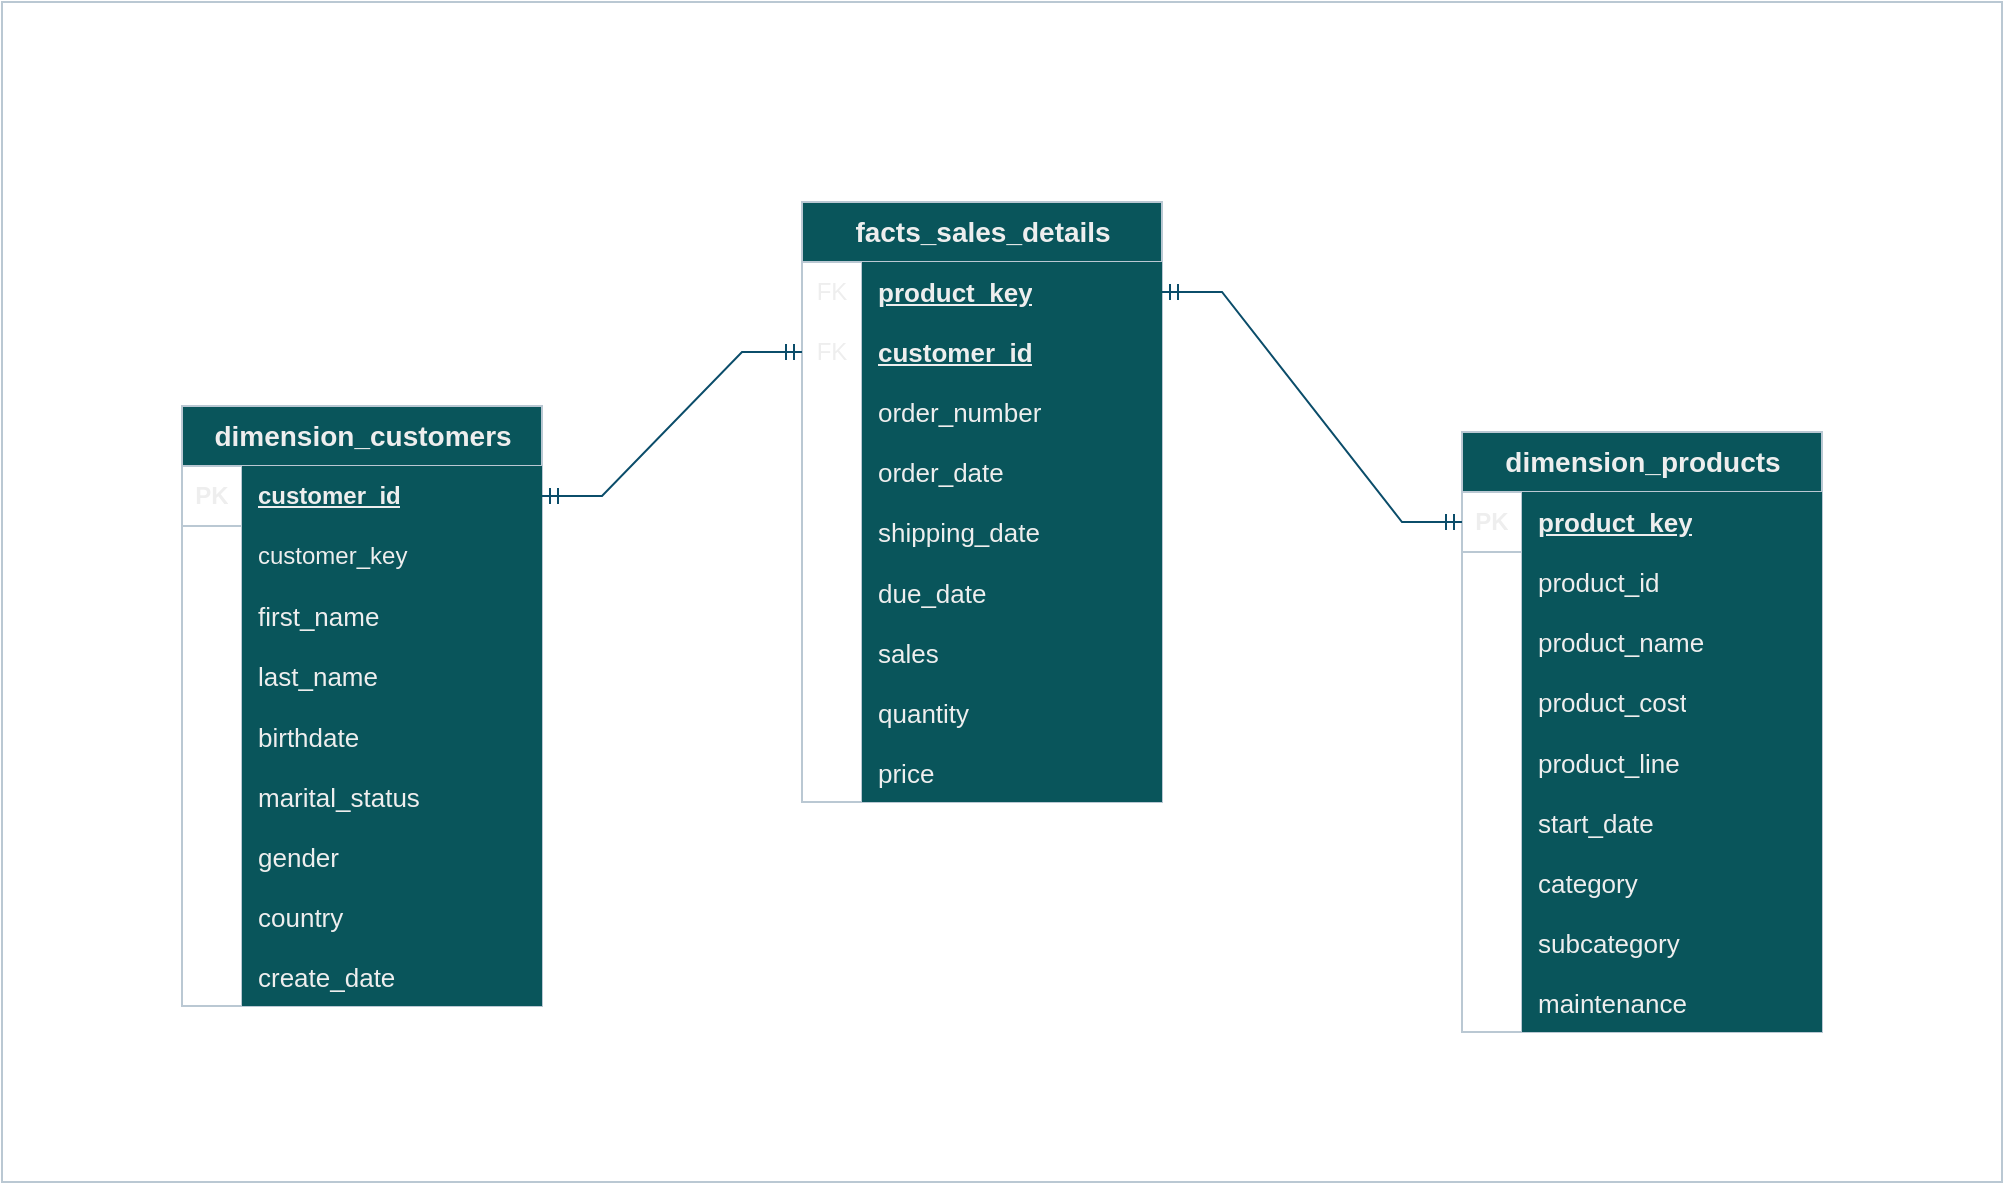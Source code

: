 <mxfile version="27.1.4">
  <diagram name="Page-1" id="4HkU_K3r0KhuJFxGSzc-">
    <mxGraphModel dx="1042" dy="581" grid="1" gridSize="10" guides="1" tooltips="1" connect="1" arrows="0" fold="1" page="1" pageScale="1" pageWidth="1100" pageHeight="850" background="none" math="0" shadow="0">
      <root>
        <mxCell id="0" />
        <mxCell id="1" parent="0" />
        <mxCell id="iy0nCuyqZywZ1O9xMpbg-2" value="&lt;font style=&quot;font-size: 14px;&quot;&gt;dimension_customers&lt;/font&gt;" style="shape=table;startSize=30;container=1;collapsible=1;childLayout=tableLayout;fixedRows=1;rowLines=0;fontStyle=1;align=center;resizeLast=1;html=1;fillColor=#09555B;labelBackgroundColor=none;strokeColor=#BAC8D3;fontColor=#EEEEEE;" parent="1" vertex="1">
          <mxGeometry x="90" y="262" width="180" height="300" as="geometry" />
        </mxCell>
        <mxCell id="iy0nCuyqZywZ1O9xMpbg-3" value="" style="shape=tableRow;horizontal=0;startSize=0;swimlaneHead=0;swimlaneBody=0;fillColor=none;collapsible=0;dropTarget=0;points=[[0,0.5],[1,0.5]];portConstraint=eastwest;top=0;left=0;right=0;bottom=1;labelBackgroundColor=none;strokeColor=#BAC8D3;fontColor=#EEEEEE;" parent="iy0nCuyqZywZ1O9xMpbg-2" vertex="1">
          <mxGeometry y="30" width="180" height="30" as="geometry" />
        </mxCell>
        <mxCell id="iy0nCuyqZywZ1O9xMpbg-4" value="PK" style="shape=partialRectangle;connectable=0;fillColor=none;top=0;left=0;bottom=0;right=0;fontStyle=1;overflow=hidden;whiteSpace=wrap;html=1;labelBackgroundColor=none;strokeColor=#BAC8D3;fontColor=#EEEEEE;" parent="iy0nCuyqZywZ1O9xMpbg-3" vertex="1">
          <mxGeometry width="30" height="30" as="geometry">
            <mxRectangle width="30" height="30" as="alternateBounds" />
          </mxGeometry>
        </mxCell>
        <mxCell id="iy0nCuyqZywZ1O9xMpbg-5" value="customer_id" style="shape=partialRectangle;connectable=0;fillColor=#09555B;top=0;left=0;bottom=0;right=0;align=left;spacingLeft=6;fontStyle=5;overflow=hidden;whiteSpace=wrap;html=1;labelBackgroundColor=none;strokeColor=#BAC8D3;fontColor=#EEEEEE;" parent="iy0nCuyqZywZ1O9xMpbg-3" vertex="1">
          <mxGeometry x="30" width="150" height="30" as="geometry">
            <mxRectangle width="150" height="30" as="alternateBounds" />
          </mxGeometry>
        </mxCell>
        <mxCell id="iy0nCuyqZywZ1O9xMpbg-6" value="" style="shape=tableRow;horizontal=0;startSize=0;swimlaneHead=0;swimlaneBody=0;fillColor=none;collapsible=0;dropTarget=0;points=[[0,0.5],[1,0.5]];portConstraint=eastwest;top=0;left=0;right=0;bottom=0;labelBackgroundColor=none;strokeColor=#BAC8D3;fontColor=#EEEEEE;" parent="iy0nCuyqZywZ1O9xMpbg-2" vertex="1">
          <mxGeometry y="60" width="180" height="30" as="geometry" />
        </mxCell>
        <mxCell id="iy0nCuyqZywZ1O9xMpbg-7" value="" style="shape=partialRectangle;connectable=0;fillColor=none;top=0;left=0;bottom=0;right=0;editable=1;overflow=hidden;whiteSpace=wrap;html=1;labelBackgroundColor=none;strokeColor=#BAC8D3;fontColor=#EEEEEE;" parent="iy0nCuyqZywZ1O9xMpbg-6" vertex="1">
          <mxGeometry width="30" height="30" as="geometry">
            <mxRectangle width="30" height="30" as="alternateBounds" />
          </mxGeometry>
        </mxCell>
        <mxCell id="iy0nCuyqZywZ1O9xMpbg-8" value="customer_key" style="shape=partialRectangle;connectable=0;fillColor=#09555B;top=0;left=0;bottom=0;right=0;align=left;spacingLeft=6;overflow=hidden;whiteSpace=wrap;html=1;labelBackgroundColor=none;strokeColor=#BAC8D3;fontColor=#EEEEEE;" parent="iy0nCuyqZywZ1O9xMpbg-6" vertex="1">
          <mxGeometry x="30" width="150" height="30" as="geometry">
            <mxRectangle width="150" height="30" as="alternateBounds" />
          </mxGeometry>
        </mxCell>
        <mxCell id="iy0nCuyqZywZ1O9xMpbg-9" value="" style="shape=tableRow;horizontal=0;startSize=0;swimlaneHead=0;swimlaneBody=0;fillColor=none;collapsible=0;dropTarget=0;points=[[0,0.5],[1,0.5]];portConstraint=eastwest;top=0;left=0;right=0;bottom=0;labelBackgroundColor=none;strokeColor=#BAC8D3;fontColor=#EEEEEE;" parent="iy0nCuyqZywZ1O9xMpbg-2" vertex="1">
          <mxGeometry y="90" width="180" height="30" as="geometry" />
        </mxCell>
        <mxCell id="iy0nCuyqZywZ1O9xMpbg-10" value="" style="shape=partialRectangle;connectable=0;fillColor=none;top=0;left=0;bottom=0;right=0;editable=1;overflow=hidden;whiteSpace=wrap;html=1;labelBackgroundColor=none;strokeColor=#BAC8D3;fontColor=#EEEEEE;" parent="iy0nCuyqZywZ1O9xMpbg-9" vertex="1">
          <mxGeometry width="30" height="30" as="geometry">
            <mxRectangle width="30" height="30" as="alternateBounds" />
          </mxGeometry>
        </mxCell>
        <mxCell id="iy0nCuyqZywZ1O9xMpbg-11" value="&lt;font style=&quot;font-size: 13px;&quot;&gt;first_name&lt;/font&gt;" style="shape=partialRectangle;connectable=0;fillColor=#09555B;top=0;left=0;bottom=0;right=0;align=left;spacingLeft=6;overflow=hidden;whiteSpace=wrap;html=1;labelBackgroundColor=none;strokeColor=#BAC8D3;fontColor=#EEEEEE;" parent="iy0nCuyqZywZ1O9xMpbg-9" vertex="1">
          <mxGeometry x="30" width="150" height="30" as="geometry">
            <mxRectangle width="150" height="30" as="alternateBounds" />
          </mxGeometry>
        </mxCell>
        <mxCell id="iy0nCuyqZywZ1O9xMpbg-12" value="" style="shape=tableRow;horizontal=0;startSize=0;swimlaneHead=0;swimlaneBody=0;fillColor=none;collapsible=0;dropTarget=0;points=[[0,0.5],[1,0.5]];portConstraint=eastwest;top=0;left=0;right=0;bottom=0;labelBackgroundColor=none;strokeColor=#BAC8D3;fontColor=#EEEEEE;" parent="iy0nCuyqZywZ1O9xMpbg-2" vertex="1">
          <mxGeometry y="120" width="180" height="30" as="geometry" />
        </mxCell>
        <mxCell id="iy0nCuyqZywZ1O9xMpbg-13" value="" style="shape=partialRectangle;connectable=0;fillColor=none;top=0;left=0;bottom=0;right=0;editable=1;overflow=hidden;whiteSpace=wrap;html=1;labelBackgroundColor=none;strokeColor=#BAC8D3;fontColor=#EEEEEE;" parent="iy0nCuyqZywZ1O9xMpbg-12" vertex="1">
          <mxGeometry width="30" height="30" as="geometry">
            <mxRectangle width="30" height="30" as="alternateBounds" />
          </mxGeometry>
        </mxCell>
        <mxCell id="iy0nCuyqZywZ1O9xMpbg-14" value="&lt;font style=&quot;font-size: 13px;&quot;&gt;last_name&lt;/font&gt;" style="shape=partialRectangle;connectable=0;fillColor=#09555B;top=0;left=0;bottom=0;right=0;align=left;spacingLeft=6;overflow=hidden;whiteSpace=wrap;html=1;labelBackgroundColor=none;strokeColor=#BAC8D3;fontColor=#EEEEEE;" parent="iy0nCuyqZywZ1O9xMpbg-12" vertex="1">
          <mxGeometry x="30" width="150" height="30" as="geometry">
            <mxRectangle width="150" height="30" as="alternateBounds" />
          </mxGeometry>
        </mxCell>
        <mxCell id="iy0nCuyqZywZ1O9xMpbg-47" value="" style="shape=tableRow;horizontal=0;startSize=0;swimlaneHead=0;swimlaneBody=0;fillColor=none;collapsible=0;dropTarget=0;points=[[0,0.5],[1,0.5]];portConstraint=eastwest;top=0;left=0;right=0;bottom=0;labelBackgroundColor=none;strokeColor=#BAC8D3;fontColor=#EEEEEE;" parent="iy0nCuyqZywZ1O9xMpbg-2" vertex="1">
          <mxGeometry y="150" width="180" height="30" as="geometry" />
        </mxCell>
        <mxCell id="iy0nCuyqZywZ1O9xMpbg-48" value="" style="shape=partialRectangle;connectable=0;fillColor=none;top=0;left=0;bottom=0;right=0;editable=1;overflow=hidden;labelBackgroundColor=none;strokeColor=#BAC8D3;fontColor=#EEEEEE;" parent="iy0nCuyqZywZ1O9xMpbg-47" vertex="1">
          <mxGeometry width="30" height="30" as="geometry">
            <mxRectangle width="30" height="30" as="alternateBounds" />
          </mxGeometry>
        </mxCell>
        <mxCell id="iy0nCuyqZywZ1O9xMpbg-49" value="birthdate" style="shape=partialRectangle;connectable=0;fillColor=#09555B;top=0;left=0;bottom=0;right=0;align=left;spacingLeft=6;overflow=hidden;fontSize=13;labelBackgroundColor=none;strokeColor=#BAC8D3;fontColor=#EEEEEE;" parent="iy0nCuyqZywZ1O9xMpbg-47" vertex="1">
          <mxGeometry x="30" width="150" height="30" as="geometry">
            <mxRectangle width="150" height="30" as="alternateBounds" />
          </mxGeometry>
        </mxCell>
        <mxCell id="iy0nCuyqZywZ1O9xMpbg-50" value="" style="shape=tableRow;horizontal=0;startSize=0;swimlaneHead=0;swimlaneBody=0;fillColor=none;collapsible=0;dropTarget=0;points=[[0,0.5],[1,0.5]];portConstraint=eastwest;top=0;left=0;right=0;bottom=0;labelBackgroundColor=none;strokeColor=#BAC8D3;fontColor=#EEEEEE;" parent="iy0nCuyqZywZ1O9xMpbg-2" vertex="1">
          <mxGeometry y="180" width="180" height="30" as="geometry" />
        </mxCell>
        <mxCell id="iy0nCuyqZywZ1O9xMpbg-51" value="" style="shape=partialRectangle;connectable=0;fillColor=none;top=0;left=0;bottom=0;right=0;editable=1;overflow=hidden;labelBackgroundColor=none;strokeColor=#BAC8D3;fontColor=#EEEEEE;" parent="iy0nCuyqZywZ1O9xMpbg-50" vertex="1">
          <mxGeometry width="30" height="30" as="geometry">
            <mxRectangle width="30" height="30" as="alternateBounds" />
          </mxGeometry>
        </mxCell>
        <mxCell id="iy0nCuyqZywZ1O9xMpbg-52" value="marital_status" style="shape=partialRectangle;connectable=0;fillColor=#09555B;top=0;left=0;bottom=0;right=0;align=left;spacingLeft=6;overflow=hidden;fontSize=13;labelBackgroundColor=none;strokeColor=#BAC8D3;fontColor=#EEEEEE;" parent="iy0nCuyqZywZ1O9xMpbg-50" vertex="1">
          <mxGeometry x="30" width="150" height="30" as="geometry">
            <mxRectangle width="150" height="30" as="alternateBounds" />
          </mxGeometry>
        </mxCell>
        <mxCell id="iy0nCuyqZywZ1O9xMpbg-53" value="" style="shape=tableRow;horizontal=0;startSize=0;swimlaneHead=0;swimlaneBody=0;fillColor=none;collapsible=0;dropTarget=0;points=[[0,0.5],[1,0.5]];portConstraint=eastwest;top=0;left=0;right=0;bottom=0;labelBackgroundColor=none;strokeColor=#BAC8D3;fontColor=#EEEEEE;" parent="iy0nCuyqZywZ1O9xMpbg-2" vertex="1">
          <mxGeometry y="210" width="180" height="30" as="geometry" />
        </mxCell>
        <mxCell id="iy0nCuyqZywZ1O9xMpbg-54" value="" style="shape=partialRectangle;connectable=0;fillColor=none;top=0;left=0;bottom=0;right=0;editable=1;overflow=hidden;labelBackgroundColor=none;strokeColor=#BAC8D3;fontColor=#EEEEEE;" parent="iy0nCuyqZywZ1O9xMpbg-53" vertex="1">
          <mxGeometry width="30" height="30" as="geometry">
            <mxRectangle width="30" height="30" as="alternateBounds" />
          </mxGeometry>
        </mxCell>
        <mxCell id="iy0nCuyqZywZ1O9xMpbg-55" value="gender" style="shape=partialRectangle;connectable=0;fillColor=#09555B;top=0;left=0;bottom=0;right=0;align=left;spacingLeft=6;overflow=hidden;fontSize=13;labelBackgroundColor=none;strokeColor=#BAC8D3;fontColor=#EEEEEE;" parent="iy0nCuyqZywZ1O9xMpbg-53" vertex="1">
          <mxGeometry x="30" width="150" height="30" as="geometry">
            <mxRectangle width="150" height="30" as="alternateBounds" />
          </mxGeometry>
        </mxCell>
        <mxCell id="iy0nCuyqZywZ1O9xMpbg-56" value="" style="shape=tableRow;horizontal=0;startSize=0;swimlaneHead=0;swimlaneBody=0;fillColor=none;collapsible=0;dropTarget=0;points=[[0,0.5],[1,0.5]];portConstraint=eastwest;top=0;left=0;right=0;bottom=0;labelBackgroundColor=none;strokeColor=#BAC8D3;fontColor=#EEEEEE;" parent="iy0nCuyqZywZ1O9xMpbg-2" vertex="1">
          <mxGeometry y="240" width="180" height="30" as="geometry" />
        </mxCell>
        <mxCell id="iy0nCuyqZywZ1O9xMpbg-57" value="" style="shape=partialRectangle;connectable=0;fillColor=none;top=0;left=0;bottom=0;right=0;editable=1;overflow=hidden;labelBackgroundColor=none;strokeColor=#BAC8D3;fontColor=#EEEEEE;" parent="iy0nCuyqZywZ1O9xMpbg-56" vertex="1">
          <mxGeometry width="30" height="30" as="geometry">
            <mxRectangle width="30" height="30" as="alternateBounds" />
          </mxGeometry>
        </mxCell>
        <mxCell id="iy0nCuyqZywZ1O9xMpbg-58" value="country" style="shape=partialRectangle;connectable=0;fillColor=#09555B;top=0;left=0;bottom=0;right=0;align=left;spacingLeft=6;overflow=hidden;fontSize=13;labelBackgroundColor=none;strokeColor=#BAC8D3;fontColor=#EEEEEE;" parent="iy0nCuyqZywZ1O9xMpbg-56" vertex="1">
          <mxGeometry x="30" width="150" height="30" as="geometry">
            <mxRectangle width="150" height="30" as="alternateBounds" />
          </mxGeometry>
        </mxCell>
        <mxCell id="iy0nCuyqZywZ1O9xMpbg-59" value="" style="shape=tableRow;horizontal=0;startSize=0;swimlaneHead=0;swimlaneBody=0;fillColor=none;collapsible=0;dropTarget=0;points=[[0,0.5],[1,0.5]];portConstraint=eastwest;top=0;left=0;right=0;bottom=0;labelBackgroundColor=none;strokeColor=#BAC8D3;fontColor=#EEEEEE;" parent="iy0nCuyqZywZ1O9xMpbg-2" vertex="1">
          <mxGeometry y="270" width="180" height="30" as="geometry" />
        </mxCell>
        <mxCell id="iy0nCuyqZywZ1O9xMpbg-60" value="" style="shape=partialRectangle;connectable=0;fillColor=none;top=0;left=0;bottom=0;right=0;editable=1;overflow=hidden;labelBackgroundColor=none;strokeColor=#BAC8D3;fontColor=#EEEEEE;" parent="iy0nCuyqZywZ1O9xMpbg-59" vertex="1">
          <mxGeometry width="30" height="30" as="geometry">
            <mxRectangle width="30" height="30" as="alternateBounds" />
          </mxGeometry>
        </mxCell>
        <mxCell id="iy0nCuyqZywZ1O9xMpbg-61" value="create_date" style="shape=partialRectangle;connectable=0;fillColor=#09555B;top=0;left=0;bottom=0;right=0;align=left;spacingLeft=6;overflow=hidden;fontSize=13;labelBackgroundColor=none;strokeColor=#BAC8D3;fontColor=#EEEEEE;" parent="iy0nCuyqZywZ1O9xMpbg-59" vertex="1">
          <mxGeometry x="30" width="150" height="30" as="geometry">
            <mxRectangle width="150" height="30" as="alternateBounds" />
          </mxGeometry>
        </mxCell>
        <mxCell id="iy0nCuyqZywZ1O9xMpbg-15" value="&lt;font style=&quot;font-size: 14px;&quot;&gt;dimension_products&lt;/font&gt;" style="shape=table;startSize=30;container=1;collapsible=1;childLayout=tableLayout;fixedRows=1;rowLines=0;fontStyle=1;align=center;resizeLast=1;html=1;labelBackgroundColor=none;fillColor=#09555B;strokeColor=#BAC8D3;fontColor=#EEEEEE;" parent="1" vertex="1">
          <mxGeometry x="730" y="275" width="180" height="300" as="geometry" />
        </mxCell>
        <mxCell id="iy0nCuyqZywZ1O9xMpbg-16" value="" style="shape=tableRow;horizontal=0;startSize=0;swimlaneHead=0;swimlaneBody=0;fillColor=none;collapsible=0;dropTarget=0;points=[[0,0.5],[1,0.5]];portConstraint=eastwest;top=0;left=0;right=0;bottom=1;labelBackgroundColor=none;strokeColor=#BAC8D3;fontColor=#EEEEEE;" parent="iy0nCuyqZywZ1O9xMpbg-15" vertex="1">
          <mxGeometry y="30" width="180" height="30" as="geometry" />
        </mxCell>
        <mxCell id="iy0nCuyqZywZ1O9xMpbg-17" value="PK" style="shape=partialRectangle;connectable=0;fillColor=none;top=0;left=0;bottom=0;right=0;fontStyle=1;overflow=hidden;whiteSpace=wrap;html=1;labelBackgroundColor=none;strokeColor=#BAC8D3;fontColor=#EEEEEE;" parent="iy0nCuyqZywZ1O9xMpbg-16" vertex="1">
          <mxGeometry width="30" height="30" as="geometry">
            <mxRectangle width="30" height="30" as="alternateBounds" />
          </mxGeometry>
        </mxCell>
        <mxCell id="iy0nCuyqZywZ1O9xMpbg-18" value="&lt;font style=&quot;font-size: 13px;&quot;&gt;product_key&lt;/font&gt;" style="shape=partialRectangle;connectable=0;fillColor=#09555B;top=0;left=0;bottom=0;right=0;align=left;spacingLeft=6;fontStyle=5;overflow=hidden;whiteSpace=wrap;html=1;labelBackgroundColor=none;strokeColor=#BAC8D3;fontColor=#EEEEEE;" parent="iy0nCuyqZywZ1O9xMpbg-16" vertex="1">
          <mxGeometry x="30" width="150" height="30" as="geometry">
            <mxRectangle width="150" height="30" as="alternateBounds" />
          </mxGeometry>
        </mxCell>
        <mxCell id="iy0nCuyqZywZ1O9xMpbg-19" value="" style="shape=tableRow;horizontal=0;startSize=0;swimlaneHead=0;swimlaneBody=0;fillColor=none;collapsible=0;dropTarget=0;points=[[0,0.5],[1,0.5]];portConstraint=eastwest;top=0;left=0;right=0;bottom=0;labelBackgroundColor=none;strokeColor=#BAC8D3;fontColor=#EEEEEE;" parent="iy0nCuyqZywZ1O9xMpbg-15" vertex="1">
          <mxGeometry y="60" width="180" height="30" as="geometry" />
        </mxCell>
        <mxCell id="iy0nCuyqZywZ1O9xMpbg-20" value="" style="shape=partialRectangle;connectable=0;fillColor=none;top=0;left=0;bottom=0;right=0;editable=1;overflow=hidden;whiteSpace=wrap;html=1;labelBackgroundColor=none;strokeColor=#BAC8D3;fontColor=#EEEEEE;" parent="iy0nCuyqZywZ1O9xMpbg-19" vertex="1">
          <mxGeometry width="30" height="30" as="geometry">
            <mxRectangle width="30" height="30" as="alternateBounds" />
          </mxGeometry>
        </mxCell>
        <mxCell id="iy0nCuyqZywZ1O9xMpbg-21" value="&lt;font style=&quot;font-size: 13px;&quot;&gt;product_id&lt;/font&gt;" style="shape=partialRectangle;connectable=0;fillColor=#09555B;top=0;left=0;bottom=0;right=0;align=left;spacingLeft=6;overflow=hidden;whiteSpace=wrap;html=1;labelBackgroundColor=none;strokeColor=#BAC8D3;fontColor=#EEEEEE;" parent="iy0nCuyqZywZ1O9xMpbg-19" vertex="1">
          <mxGeometry x="30" width="150" height="30" as="geometry">
            <mxRectangle width="150" height="30" as="alternateBounds" />
          </mxGeometry>
        </mxCell>
        <mxCell id="iy0nCuyqZywZ1O9xMpbg-22" value="" style="shape=tableRow;horizontal=0;startSize=0;swimlaneHead=0;swimlaneBody=0;fillColor=none;collapsible=0;dropTarget=0;points=[[0,0.5],[1,0.5]];portConstraint=eastwest;top=0;left=0;right=0;bottom=0;labelBackgroundColor=none;strokeColor=#BAC8D3;fontColor=#EEEEEE;" parent="iy0nCuyqZywZ1O9xMpbg-15" vertex="1">
          <mxGeometry y="90" width="180" height="30" as="geometry" />
        </mxCell>
        <mxCell id="iy0nCuyqZywZ1O9xMpbg-23" value="" style="shape=partialRectangle;connectable=0;fillColor=none;top=0;left=0;bottom=0;right=0;editable=1;overflow=hidden;whiteSpace=wrap;html=1;labelBackgroundColor=none;strokeColor=#BAC8D3;fontColor=#EEEEEE;" parent="iy0nCuyqZywZ1O9xMpbg-22" vertex="1">
          <mxGeometry width="30" height="30" as="geometry">
            <mxRectangle width="30" height="30" as="alternateBounds" />
          </mxGeometry>
        </mxCell>
        <mxCell id="iy0nCuyqZywZ1O9xMpbg-24" value="&lt;font style=&quot;font-size: 13px;&quot;&gt;product_name&lt;/font&gt;" style="shape=partialRectangle;connectable=0;fillColor=#09555B;top=0;left=0;bottom=0;right=0;align=left;spacingLeft=6;overflow=hidden;whiteSpace=wrap;html=1;labelBackgroundColor=none;strokeColor=#BAC8D3;fontColor=#EEEEEE;" parent="iy0nCuyqZywZ1O9xMpbg-22" vertex="1">
          <mxGeometry x="30" width="150" height="30" as="geometry">
            <mxRectangle width="150" height="30" as="alternateBounds" />
          </mxGeometry>
        </mxCell>
        <mxCell id="iy0nCuyqZywZ1O9xMpbg-25" value="" style="shape=tableRow;horizontal=0;startSize=0;swimlaneHead=0;swimlaneBody=0;fillColor=none;collapsible=0;dropTarget=0;points=[[0,0.5],[1,0.5]];portConstraint=eastwest;top=0;left=0;right=0;bottom=0;labelBackgroundColor=none;strokeColor=#BAC8D3;fontColor=#EEEEEE;" parent="iy0nCuyqZywZ1O9xMpbg-15" vertex="1">
          <mxGeometry y="120" width="180" height="30" as="geometry" />
        </mxCell>
        <mxCell id="iy0nCuyqZywZ1O9xMpbg-26" value="" style="shape=partialRectangle;connectable=0;fillColor=none;top=0;left=0;bottom=0;right=0;editable=1;overflow=hidden;whiteSpace=wrap;html=1;labelBackgroundColor=none;strokeColor=#BAC8D3;fontColor=#EEEEEE;" parent="iy0nCuyqZywZ1O9xMpbg-25" vertex="1">
          <mxGeometry width="30" height="30" as="geometry">
            <mxRectangle width="30" height="30" as="alternateBounds" />
          </mxGeometry>
        </mxCell>
        <mxCell id="iy0nCuyqZywZ1O9xMpbg-27" value="&lt;font style=&quot;font-size: 13px;&quot;&gt;product_cost&lt;/font&gt;" style="shape=partialRectangle;connectable=0;fillColor=#09555B;top=0;left=0;bottom=0;right=0;align=left;spacingLeft=6;overflow=hidden;whiteSpace=wrap;html=1;labelBackgroundColor=none;strokeColor=#BAC8D3;fontColor=#EEEEEE;" parent="iy0nCuyqZywZ1O9xMpbg-25" vertex="1">
          <mxGeometry x="30" width="150" height="30" as="geometry">
            <mxRectangle width="150" height="30" as="alternateBounds" />
          </mxGeometry>
        </mxCell>
        <mxCell id="iy0nCuyqZywZ1O9xMpbg-62" value="" style="shape=tableRow;horizontal=0;startSize=0;swimlaneHead=0;swimlaneBody=0;fillColor=none;collapsible=0;dropTarget=0;points=[[0,0.5],[1,0.5]];portConstraint=eastwest;top=0;left=0;right=0;bottom=0;labelBackgroundColor=none;strokeColor=#BAC8D3;fontColor=#EEEEEE;" parent="iy0nCuyqZywZ1O9xMpbg-15" vertex="1">
          <mxGeometry y="150" width="180" height="30" as="geometry" />
        </mxCell>
        <mxCell id="iy0nCuyqZywZ1O9xMpbg-63" value="" style="shape=partialRectangle;connectable=0;fillColor=none;top=0;left=0;bottom=0;right=0;editable=1;overflow=hidden;labelBackgroundColor=none;strokeColor=#BAC8D3;fontColor=#EEEEEE;" parent="iy0nCuyqZywZ1O9xMpbg-62" vertex="1">
          <mxGeometry width="30" height="30" as="geometry">
            <mxRectangle width="30" height="30" as="alternateBounds" />
          </mxGeometry>
        </mxCell>
        <mxCell id="iy0nCuyqZywZ1O9xMpbg-64" value="product_line" style="shape=partialRectangle;connectable=0;fillColor=#09555B;top=0;left=0;bottom=0;right=0;align=left;spacingLeft=6;overflow=hidden;fontSize=13;labelBackgroundColor=none;strokeColor=#BAC8D3;fontColor=#EEEEEE;" parent="iy0nCuyqZywZ1O9xMpbg-62" vertex="1">
          <mxGeometry x="30" width="150" height="30" as="geometry">
            <mxRectangle width="150" height="30" as="alternateBounds" />
          </mxGeometry>
        </mxCell>
        <mxCell id="iy0nCuyqZywZ1O9xMpbg-65" value="" style="shape=tableRow;horizontal=0;startSize=0;swimlaneHead=0;swimlaneBody=0;fillColor=none;collapsible=0;dropTarget=0;points=[[0,0.5],[1,0.5]];portConstraint=eastwest;top=0;left=0;right=0;bottom=0;labelBackgroundColor=none;strokeColor=#BAC8D3;fontColor=#EEEEEE;" parent="iy0nCuyqZywZ1O9xMpbg-15" vertex="1">
          <mxGeometry y="180" width="180" height="30" as="geometry" />
        </mxCell>
        <mxCell id="iy0nCuyqZywZ1O9xMpbg-66" value="" style="shape=partialRectangle;connectable=0;fillColor=none;top=0;left=0;bottom=0;right=0;editable=1;overflow=hidden;labelBackgroundColor=none;strokeColor=#BAC8D3;fontColor=#EEEEEE;" parent="iy0nCuyqZywZ1O9xMpbg-65" vertex="1">
          <mxGeometry width="30" height="30" as="geometry">
            <mxRectangle width="30" height="30" as="alternateBounds" />
          </mxGeometry>
        </mxCell>
        <mxCell id="iy0nCuyqZywZ1O9xMpbg-67" value="start_date" style="shape=partialRectangle;connectable=0;fillColor=#09555B;top=0;left=0;bottom=0;right=0;align=left;spacingLeft=6;overflow=hidden;fontSize=13;labelBackgroundColor=none;strokeColor=#BAC8D3;fontColor=#EEEEEE;" parent="iy0nCuyqZywZ1O9xMpbg-65" vertex="1">
          <mxGeometry x="30" width="150" height="30" as="geometry">
            <mxRectangle width="150" height="30" as="alternateBounds" />
          </mxGeometry>
        </mxCell>
        <mxCell id="iy0nCuyqZywZ1O9xMpbg-68" value="" style="shape=tableRow;horizontal=0;startSize=0;swimlaneHead=0;swimlaneBody=0;fillColor=none;collapsible=0;dropTarget=0;points=[[0,0.5],[1,0.5]];portConstraint=eastwest;top=0;left=0;right=0;bottom=0;labelBackgroundColor=none;strokeColor=#BAC8D3;fontColor=#EEEEEE;" parent="iy0nCuyqZywZ1O9xMpbg-15" vertex="1">
          <mxGeometry y="210" width="180" height="30" as="geometry" />
        </mxCell>
        <mxCell id="iy0nCuyqZywZ1O9xMpbg-69" value="" style="shape=partialRectangle;connectable=0;fillColor=none;top=0;left=0;bottom=0;right=0;editable=1;overflow=hidden;labelBackgroundColor=none;strokeColor=#BAC8D3;fontColor=#EEEEEE;" parent="iy0nCuyqZywZ1O9xMpbg-68" vertex="1">
          <mxGeometry width="30" height="30" as="geometry">
            <mxRectangle width="30" height="30" as="alternateBounds" />
          </mxGeometry>
        </mxCell>
        <mxCell id="iy0nCuyqZywZ1O9xMpbg-70" value="category" style="shape=partialRectangle;connectable=0;fillColor=#09555B;top=0;left=0;bottom=0;right=0;align=left;spacingLeft=6;overflow=hidden;fontSize=13;labelBackgroundColor=none;strokeColor=#BAC8D3;fontColor=#EEEEEE;" parent="iy0nCuyqZywZ1O9xMpbg-68" vertex="1">
          <mxGeometry x="30" width="150" height="30" as="geometry">
            <mxRectangle width="150" height="30" as="alternateBounds" />
          </mxGeometry>
        </mxCell>
        <mxCell id="iy0nCuyqZywZ1O9xMpbg-71" value="" style="shape=tableRow;horizontal=0;startSize=0;swimlaneHead=0;swimlaneBody=0;fillColor=none;collapsible=0;dropTarget=0;points=[[0,0.5],[1,0.5]];portConstraint=eastwest;top=0;left=0;right=0;bottom=0;labelBackgroundColor=none;strokeColor=#BAC8D3;fontColor=#EEEEEE;" parent="iy0nCuyqZywZ1O9xMpbg-15" vertex="1">
          <mxGeometry y="240" width="180" height="30" as="geometry" />
        </mxCell>
        <mxCell id="iy0nCuyqZywZ1O9xMpbg-72" value="" style="shape=partialRectangle;connectable=0;fillColor=none;top=0;left=0;bottom=0;right=0;editable=1;overflow=hidden;labelBackgroundColor=none;strokeColor=#BAC8D3;fontColor=#EEEEEE;" parent="iy0nCuyqZywZ1O9xMpbg-71" vertex="1">
          <mxGeometry width="30" height="30" as="geometry">
            <mxRectangle width="30" height="30" as="alternateBounds" />
          </mxGeometry>
        </mxCell>
        <mxCell id="iy0nCuyqZywZ1O9xMpbg-73" value="subcategory" style="shape=partialRectangle;connectable=0;fillColor=#09555B;top=0;left=0;bottom=0;right=0;align=left;spacingLeft=6;overflow=hidden;fontSize=13;labelBackgroundColor=none;strokeColor=#BAC8D3;fontColor=#EEEEEE;" parent="iy0nCuyqZywZ1O9xMpbg-71" vertex="1">
          <mxGeometry x="30" width="150" height="30" as="geometry">
            <mxRectangle width="150" height="30" as="alternateBounds" />
          </mxGeometry>
        </mxCell>
        <mxCell id="iy0nCuyqZywZ1O9xMpbg-74" value="" style="shape=tableRow;horizontal=0;startSize=0;swimlaneHead=0;swimlaneBody=0;fillColor=none;collapsible=0;dropTarget=0;points=[[0,0.5],[1,0.5]];portConstraint=eastwest;top=0;left=0;right=0;bottom=0;labelBackgroundColor=none;strokeColor=#BAC8D3;fontColor=#EEEEEE;" parent="iy0nCuyqZywZ1O9xMpbg-15" vertex="1">
          <mxGeometry y="270" width="180" height="30" as="geometry" />
        </mxCell>
        <mxCell id="iy0nCuyqZywZ1O9xMpbg-75" value="" style="shape=partialRectangle;connectable=0;fillColor=none;top=0;left=0;bottom=0;right=0;editable=1;overflow=hidden;labelBackgroundColor=none;strokeColor=#BAC8D3;fontColor=#EEEEEE;" parent="iy0nCuyqZywZ1O9xMpbg-74" vertex="1">
          <mxGeometry width="30" height="30" as="geometry">
            <mxRectangle width="30" height="30" as="alternateBounds" />
          </mxGeometry>
        </mxCell>
        <mxCell id="iy0nCuyqZywZ1O9xMpbg-76" value="maintenance" style="shape=partialRectangle;connectable=0;fillColor=#09555B;top=0;left=0;bottom=0;right=0;align=left;spacingLeft=6;overflow=hidden;fontSize=13;labelBackgroundColor=none;strokeColor=#BAC8D3;fontColor=#EEEEEE;" parent="iy0nCuyqZywZ1O9xMpbg-74" vertex="1">
          <mxGeometry x="30" width="150" height="30" as="geometry">
            <mxRectangle width="150" height="30" as="alternateBounds" />
          </mxGeometry>
        </mxCell>
        <mxCell id="iy0nCuyqZywZ1O9xMpbg-28" value="&lt;font style=&quot;font-size: 14px;&quot;&gt;facts_sales_details&lt;/font&gt;" style="shape=table;startSize=30;container=1;collapsible=1;childLayout=tableLayout;fixedRows=1;rowLines=0;fontStyle=1;align=center;resizeLast=1;html=1;labelBackgroundColor=none;fillColor=#09555B;strokeColor=#BAC8D3;fontColor=#EEEEEE;" parent="1" vertex="1">
          <mxGeometry x="400" y="160" width="180" height="300" as="geometry" />
        </mxCell>
        <mxCell id="iy0nCuyqZywZ1O9xMpbg-41" value="" style="shape=tableRow;horizontal=0;startSize=0;swimlaneHead=0;swimlaneBody=0;fillColor=none;collapsible=0;dropTarget=0;points=[[0,0.5],[1,0.5]];portConstraint=eastwest;top=0;left=0;right=0;bottom=0;labelBackgroundColor=none;strokeColor=#BAC8D3;fontColor=#EEEEEE;" parent="iy0nCuyqZywZ1O9xMpbg-28" vertex="1">
          <mxGeometry y="30" width="180" height="30" as="geometry" />
        </mxCell>
        <mxCell id="iy0nCuyqZywZ1O9xMpbg-42" value="FK" style="shape=partialRectangle;connectable=0;fillColor=none;top=0;left=0;bottom=0;right=0;fontStyle=0;overflow=hidden;whiteSpace=wrap;html=1;labelBackgroundColor=none;strokeColor=#BAC8D3;fontColor=#EEEEEE;" parent="iy0nCuyqZywZ1O9xMpbg-41" vertex="1">
          <mxGeometry width="30" height="30" as="geometry">
            <mxRectangle width="30" height="30" as="alternateBounds" />
          </mxGeometry>
        </mxCell>
        <mxCell id="iy0nCuyqZywZ1O9xMpbg-43" value="&lt;u&gt;&lt;font style=&quot;font-size: 13px;&quot;&gt;&lt;b&gt;product_key&lt;/b&gt;&lt;/font&gt;&lt;/u&gt;" style="shape=partialRectangle;connectable=0;fillColor=#09555B;top=0;left=0;bottom=0;right=0;align=left;spacingLeft=6;fontStyle=0;overflow=hidden;whiteSpace=wrap;html=1;labelBackgroundColor=none;strokeColor=#BAC8D3;fontColor=#EEEEEE;" parent="iy0nCuyqZywZ1O9xMpbg-41" vertex="1">
          <mxGeometry x="30" width="150" height="30" as="geometry">
            <mxRectangle width="150" height="30" as="alternateBounds" />
          </mxGeometry>
        </mxCell>
        <mxCell id="iy0nCuyqZywZ1O9xMpbg-44" value="" style="shape=tableRow;horizontal=0;startSize=0;swimlaneHead=0;swimlaneBody=0;fillColor=none;collapsible=0;dropTarget=0;points=[[0,0.5],[1,0.5]];portConstraint=eastwest;top=0;left=0;right=0;bottom=0;labelBackgroundColor=none;strokeColor=#BAC8D3;fontColor=#EEEEEE;" parent="iy0nCuyqZywZ1O9xMpbg-28" vertex="1">
          <mxGeometry y="60" width="180" height="30" as="geometry" />
        </mxCell>
        <mxCell id="iy0nCuyqZywZ1O9xMpbg-45" value="FK" style="shape=partialRectangle;connectable=0;fillColor=none;top=0;left=0;bottom=0;right=0;fontStyle=0;overflow=hidden;whiteSpace=wrap;html=1;labelBackgroundColor=none;strokeColor=#BAC8D3;fontColor=#EEEEEE;" parent="iy0nCuyqZywZ1O9xMpbg-44" vertex="1">
          <mxGeometry width="30" height="30" as="geometry">
            <mxRectangle width="30" height="30" as="alternateBounds" />
          </mxGeometry>
        </mxCell>
        <mxCell id="iy0nCuyqZywZ1O9xMpbg-46" value="&lt;b&gt;&lt;font style=&quot;font-size: 13px;&quot;&gt;&lt;u&gt;customer_id&lt;/u&gt;&lt;/font&gt;&lt;/b&gt;" style="shape=partialRectangle;connectable=0;fillColor=#09555B;top=0;left=0;bottom=0;right=0;align=left;spacingLeft=6;fontStyle=0;overflow=hidden;whiteSpace=wrap;html=1;labelBackgroundColor=none;strokeColor=#BAC8D3;fontColor=#EEEEEE;" parent="iy0nCuyqZywZ1O9xMpbg-44" vertex="1">
          <mxGeometry x="30" width="150" height="30" as="geometry">
            <mxRectangle width="150" height="30" as="alternateBounds" />
          </mxGeometry>
        </mxCell>
        <mxCell id="iy0nCuyqZywZ1O9xMpbg-32" value="" style="shape=tableRow;horizontal=0;startSize=0;swimlaneHead=0;swimlaneBody=0;fillColor=none;collapsible=0;dropTarget=0;points=[[0,0.5],[1,0.5]];portConstraint=eastwest;top=0;left=0;right=0;bottom=0;labelBackgroundColor=none;strokeColor=#BAC8D3;fontColor=#EEEEEE;" parent="iy0nCuyqZywZ1O9xMpbg-28" vertex="1">
          <mxGeometry y="90" width="180" height="30" as="geometry" />
        </mxCell>
        <mxCell id="iy0nCuyqZywZ1O9xMpbg-33" value="" style="shape=partialRectangle;connectable=0;fillColor=none;top=0;left=0;bottom=0;right=0;editable=1;overflow=hidden;whiteSpace=wrap;html=1;labelBackgroundColor=none;strokeColor=#BAC8D3;fontColor=#EEEEEE;" parent="iy0nCuyqZywZ1O9xMpbg-32" vertex="1">
          <mxGeometry width="30" height="30" as="geometry">
            <mxRectangle width="30" height="30" as="alternateBounds" />
          </mxGeometry>
        </mxCell>
        <mxCell id="iy0nCuyqZywZ1O9xMpbg-34" value="&lt;font style=&quot;font-size: 13px;&quot;&gt;order_number&lt;/font&gt;" style="shape=partialRectangle;connectable=0;fillColor=#09555B;top=0;left=0;bottom=0;right=0;align=left;spacingLeft=6;overflow=hidden;whiteSpace=wrap;html=1;labelBackgroundColor=none;strokeColor=#BAC8D3;fontColor=#EEEEEE;" parent="iy0nCuyqZywZ1O9xMpbg-32" vertex="1">
          <mxGeometry x="30" width="150" height="30" as="geometry">
            <mxRectangle width="150" height="30" as="alternateBounds" />
          </mxGeometry>
        </mxCell>
        <mxCell id="iy0nCuyqZywZ1O9xMpbg-35" value="" style="shape=tableRow;horizontal=0;startSize=0;swimlaneHead=0;swimlaneBody=0;fillColor=none;collapsible=0;dropTarget=0;points=[[0,0.5],[1,0.5]];portConstraint=eastwest;top=0;left=0;right=0;bottom=0;labelBackgroundColor=none;strokeColor=#BAC8D3;fontColor=#EEEEEE;" parent="iy0nCuyqZywZ1O9xMpbg-28" vertex="1">
          <mxGeometry y="120" width="180" height="30" as="geometry" />
        </mxCell>
        <mxCell id="iy0nCuyqZywZ1O9xMpbg-36" value="" style="shape=partialRectangle;connectable=0;fillColor=none;top=0;left=0;bottom=0;right=0;editable=1;overflow=hidden;whiteSpace=wrap;html=1;labelBackgroundColor=none;strokeColor=#BAC8D3;fontColor=#EEEEEE;" parent="iy0nCuyqZywZ1O9xMpbg-35" vertex="1">
          <mxGeometry width="30" height="30" as="geometry">
            <mxRectangle width="30" height="30" as="alternateBounds" />
          </mxGeometry>
        </mxCell>
        <mxCell id="iy0nCuyqZywZ1O9xMpbg-37" value="&lt;font style=&quot;font-size: 13px;&quot;&gt;order_date&lt;/font&gt;" style="shape=partialRectangle;connectable=0;fillColor=#09555B;top=0;left=0;bottom=0;right=0;align=left;spacingLeft=6;overflow=hidden;whiteSpace=wrap;html=1;labelBackgroundColor=none;strokeColor=#BAC8D3;fontColor=#EEEEEE;" parent="iy0nCuyqZywZ1O9xMpbg-35" vertex="1">
          <mxGeometry x="30" width="150" height="30" as="geometry">
            <mxRectangle width="150" height="30" as="alternateBounds" />
          </mxGeometry>
        </mxCell>
        <mxCell id="iy0nCuyqZywZ1O9xMpbg-38" value="" style="shape=tableRow;horizontal=0;startSize=0;swimlaneHead=0;swimlaneBody=0;fillColor=none;collapsible=0;dropTarget=0;points=[[0,0.5],[1,0.5]];portConstraint=eastwest;top=0;left=0;right=0;bottom=0;labelBackgroundColor=none;strokeColor=#BAC8D3;fontColor=#EEEEEE;" parent="iy0nCuyqZywZ1O9xMpbg-28" vertex="1">
          <mxGeometry y="150" width="180" height="30" as="geometry" />
        </mxCell>
        <mxCell id="iy0nCuyqZywZ1O9xMpbg-39" value="" style="shape=partialRectangle;connectable=0;fillColor=none;top=0;left=0;bottom=0;right=0;editable=1;overflow=hidden;whiteSpace=wrap;html=1;labelBackgroundColor=none;strokeColor=#BAC8D3;fontColor=#EEEEEE;" parent="iy0nCuyqZywZ1O9xMpbg-38" vertex="1">
          <mxGeometry width="30" height="30" as="geometry">
            <mxRectangle width="30" height="30" as="alternateBounds" />
          </mxGeometry>
        </mxCell>
        <mxCell id="iy0nCuyqZywZ1O9xMpbg-40" value="&lt;font style=&quot;font-size: 13px;&quot;&gt;shipping_date&lt;/font&gt;" style="shape=partialRectangle;connectable=0;fillColor=#09555B;top=0;left=0;bottom=0;right=0;align=left;spacingLeft=6;overflow=hidden;whiteSpace=wrap;html=1;labelBackgroundColor=none;strokeColor=#BAC8D3;fontColor=#EEEEEE;" parent="iy0nCuyqZywZ1O9xMpbg-38" vertex="1">
          <mxGeometry x="30" width="150" height="30" as="geometry">
            <mxRectangle width="150" height="30" as="alternateBounds" />
          </mxGeometry>
        </mxCell>
        <mxCell id="iy0nCuyqZywZ1O9xMpbg-77" value="" style="shape=tableRow;horizontal=0;startSize=0;swimlaneHead=0;swimlaneBody=0;fillColor=none;collapsible=0;dropTarget=0;points=[[0,0.5],[1,0.5]];portConstraint=eastwest;top=0;left=0;right=0;bottom=0;labelBackgroundColor=none;strokeColor=#BAC8D3;fontColor=#EEEEEE;" parent="iy0nCuyqZywZ1O9xMpbg-28" vertex="1">
          <mxGeometry y="180" width="180" height="30" as="geometry" />
        </mxCell>
        <mxCell id="iy0nCuyqZywZ1O9xMpbg-78" value="" style="shape=partialRectangle;connectable=0;fillColor=none;top=0;left=0;bottom=0;right=0;editable=1;overflow=hidden;labelBackgroundColor=none;strokeColor=#BAC8D3;fontColor=#EEEEEE;" parent="iy0nCuyqZywZ1O9xMpbg-77" vertex="1">
          <mxGeometry width="30" height="30" as="geometry">
            <mxRectangle width="30" height="30" as="alternateBounds" />
          </mxGeometry>
        </mxCell>
        <mxCell id="iy0nCuyqZywZ1O9xMpbg-79" value="due_date" style="shape=partialRectangle;connectable=0;fillColor=#09555B;top=0;left=0;bottom=0;right=0;align=left;spacingLeft=6;overflow=hidden;fontSize=13;labelBackgroundColor=none;strokeColor=#BAC8D3;fontColor=#EEEEEE;" parent="iy0nCuyqZywZ1O9xMpbg-77" vertex="1">
          <mxGeometry x="30" width="150" height="30" as="geometry">
            <mxRectangle width="150" height="30" as="alternateBounds" />
          </mxGeometry>
        </mxCell>
        <mxCell id="iy0nCuyqZywZ1O9xMpbg-80" value="" style="shape=tableRow;horizontal=0;startSize=0;swimlaneHead=0;swimlaneBody=0;fillColor=none;collapsible=0;dropTarget=0;points=[[0,0.5],[1,0.5]];portConstraint=eastwest;top=0;left=0;right=0;bottom=0;labelBackgroundColor=none;strokeColor=#BAC8D3;fontColor=#EEEEEE;" parent="iy0nCuyqZywZ1O9xMpbg-28" vertex="1">
          <mxGeometry y="210" width="180" height="30" as="geometry" />
        </mxCell>
        <mxCell id="iy0nCuyqZywZ1O9xMpbg-81" value="" style="shape=partialRectangle;connectable=0;fillColor=none;top=0;left=0;bottom=0;right=0;editable=1;overflow=hidden;labelBackgroundColor=none;strokeColor=#BAC8D3;fontColor=#EEEEEE;" parent="iy0nCuyqZywZ1O9xMpbg-80" vertex="1">
          <mxGeometry width="30" height="30" as="geometry">
            <mxRectangle width="30" height="30" as="alternateBounds" />
          </mxGeometry>
        </mxCell>
        <mxCell id="iy0nCuyqZywZ1O9xMpbg-82" value="sales" style="shape=partialRectangle;connectable=0;fillColor=#09555B;top=0;left=0;bottom=0;right=0;align=left;spacingLeft=6;overflow=hidden;fontSize=13;labelBackgroundColor=none;strokeColor=#BAC8D3;fontColor=#EEEEEE;" parent="iy0nCuyqZywZ1O9xMpbg-80" vertex="1">
          <mxGeometry x="30" width="150" height="30" as="geometry">
            <mxRectangle width="150" height="30" as="alternateBounds" />
          </mxGeometry>
        </mxCell>
        <mxCell id="iy0nCuyqZywZ1O9xMpbg-83" value="" style="shape=tableRow;horizontal=0;startSize=0;swimlaneHead=0;swimlaneBody=0;fillColor=none;collapsible=0;dropTarget=0;points=[[0,0.5],[1,0.5]];portConstraint=eastwest;top=0;left=0;right=0;bottom=0;labelBackgroundColor=none;strokeColor=#BAC8D3;fontColor=#EEEEEE;" parent="iy0nCuyqZywZ1O9xMpbg-28" vertex="1">
          <mxGeometry y="240" width="180" height="30" as="geometry" />
        </mxCell>
        <mxCell id="iy0nCuyqZywZ1O9xMpbg-84" value="" style="shape=partialRectangle;connectable=0;fillColor=none;top=0;left=0;bottom=0;right=0;editable=1;overflow=hidden;labelBackgroundColor=none;strokeColor=#BAC8D3;fontColor=#EEEEEE;" parent="iy0nCuyqZywZ1O9xMpbg-83" vertex="1">
          <mxGeometry width="30" height="30" as="geometry">
            <mxRectangle width="30" height="30" as="alternateBounds" />
          </mxGeometry>
        </mxCell>
        <mxCell id="iy0nCuyqZywZ1O9xMpbg-85" value="quantity" style="shape=partialRectangle;connectable=0;fillColor=#09555B;top=0;left=0;bottom=0;right=0;align=left;spacingLeft=6;overflow=hidden;fontSize=13;labelBackgroundColor=none;strokeColor=#BAC8D3;fontColor=#EEEEEE;" parent="iy0nCuyqZywZ1O9xMpbg-83" vertex="1">
          <mxGeometry x="30" width="150" height="30" as="geometry">
            <mxRectangle width="150" height="30" as="alternateBounds" />
          </mxGeometry>
        </mxCell>
        <mxCell id="iy0nCuyqZywZ1O9xMpbg-86" value="" style="shape=tableRow;horizontal=0;startSize=0;swimlaneHead=0;swimlaneBody=0;fillColor=none;collapsible=0;dropTarget=0;points=[[0,0.5],[1,0.5]];portConstraint=eastwest;top=0;left=0;right=0;bottom=0;labelBackgroundColor=none;strokeColor=#BAC8D3;fontColor=#EEEEEE;" parent="iy0nCuyqZywZ1O9xMpbg-28" vertex="1">
          <mxGeometry y="270" width="180" height="30" as="geometry" />
        </mxCell>
        <mxCell id="iy0nCuyqZywZ1O9xMpbg-87" value="" style="shape=partialRectangle;connectable=0;fillColor=none;top=0;left=0;bottom=0;right=0;editable=1;overflow=hidden;labelBackgroundColor=none;strokeColor=#BAC8D3;fontColor=#EEEEEE;" parent="iy0nCuyqZywZ1O9xMpbg-86" vertex="1">
          <mxGeometry width="30" height="30" as="geometry">
            <mxRectangle width="30" height="30" as="alternateBounds" />
          </mxGeometry>
        </mxCell>
        <mxCell id="iy0nCuyqZywZ1O9xMpbg-88" value="price" style="shape=partialRectangle;connectable=0;fillColor=#09555B;top=0;left=0;bottom=0;right=0;align=left;spacingLeft=6;overflow=hidden;fontSize=13;labelBackgroundColor=none;strokeColor=#BAC8D3;fontColor=#EEEEEE;" parent="iy0nCuyqZywZ1O9xMpbg-86" vertex="1">
          <mxGeometry x="30" width="150" height="30" as="geometry">
            <mxRectangle width="150" height="30" as="alternateBounds" />
          </mxGeometry>
        </mxCell>
        <mxCell id="iy0nCuyqZywZ1O9xMpbg-90" value="" style="edgeStyle=entityRelationEdgeStyle;fontSize=12;html=1;endArrow=ERmandOne;startArrow=ERmandOne;rounded=0;exitX=1;exitY=0.5;exitDx=0;exitDy=0;entryX=0;entryY=0.5;entryDx=0;entryDy=0;labelBackgroundColor=none;strokeColor=#0B4D6A;fontColor=default;" parent="1" source="iy0nCuyqZywZ1O9xMpbg-3" target="iy0nCuyqZywZ1O9xMpbg-44" edge="1">
          <mxGeometry width="100" height="100" relative="1" as="geometry">
            <mxPoint x="280" y="410" as="sourcePoint" />
            <mxPoint x="380" y="310" as="targetPoint" />
            <Array as="points">
              <mxPoint x="290" y="370" />
            </Array>
          </mxGeometry>
        </mxCell>
        <mxCell id="iy0nCuyqZywZ1O9xMpbg-91" value="" style="edgeStyle=entityRelationEdgeStyle;fontSize=12;html=1;endArrow=ERmandOne;startArrow=ERmandOne;rounded=0;entryX=0;entryY=0.5;entryDx=0;entryDy=0;labelBackgroundColor=none;strokeColor=#0B4D6A;fontColor=default;" parent="1" source="iy0nCuyqZywZ1O9xMpbg-41" target="iy0nCuyqZywZ1O9xMpbg-16" edge="1">
          <mxGeometry width="100" height="100" relative="1" as="geometry">
            <mxPoint x="570" y="200" as="sourcePoint" />
            <mxPoint x="730" y="200" as="targetPoint" />
            <Array as="points">
              <mxPoint x="660" y="250" />
            </Array>
          </mxGeometry>
        </mxCell>
        <mxCell id="iy0nCuyqZywZ1O9xMpbg-92" value="" style="rounded=0;whiteSpace=wrap;html=1;fillColor=none;labelBackgroundColor=none;strokeColor=#BAC8D3;fontColor=#EEEEEE;" parent="1" vertex="1">
          <mxGeometry y="60" width="1000" height="590" as="geometry" />
        </mxCell>
      </root>
    </mxGraphModel>
  </diagram>
</mxfile>

